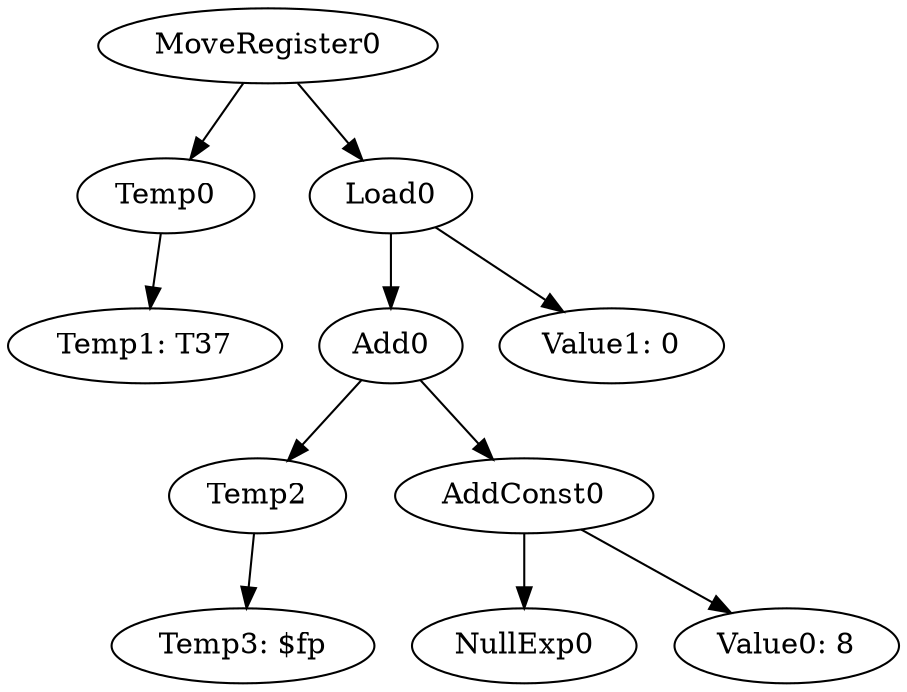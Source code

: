 digraph {
	ordering = out;
	Load0 -> Add0;
	Load0 -> "Value1: 0";
	AddConst0 -> NullExp0;
	AddConst0 -> "Value0: 8";
	Temp0 -> "Temp1: T37";
	Temp2 -> "Temp3: $fp";
	Add0 -> Temp2;
	Add0 -> AddConst0;
	MoveRegister0 -> Temp0;
	MoveRegister0 -> Load0;
}

